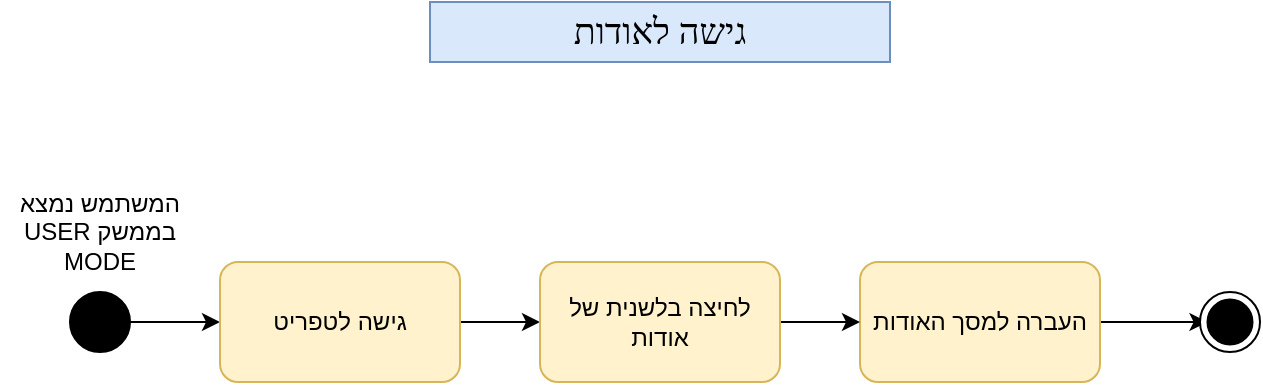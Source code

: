 <mxfile version="16.5.1" type="device"><diagram id="kgpKYQtTHZ0yAKxKKP6v" name="Page-1"><mxGraphModel dx="1038" dy="649" grid="1" gridSize="10" guides="1" tooltips="1" connect="1" arrows="1" fold="1" page="1" pageScale="1" pageWidth="850" pageHeight="1100" math="0" shadow="0"><root><mxCell id="0"/><mxCell id="1" parent="0"/><mxCell id="uczeWLMeLgXxNhw-wlqn-5" value="" style="edgeStyle=orthogonalEdgeStyle;rounded=0;orthogonalLoop=1;jettySize=auto;html=1;fontSize=18;fontColor=none;" parent="1" source="xDS9O43a5M-6E7foYpb0-1" target="xDS9O43a5M-6E7foYpb0-30" edge="1"><mxGeometry relative="1" as="geometry"/></mxCell><mxCell id="xDS9O43a5M-6E7foYpb0-1" value="" style="ellipse;whiteSpace=wrap;html=1;aspect=fixed;fillColor=#000000;" parent="1" vertex="1"><mxGeometry x="115" y="255" width="30" height="30" as="geometry"/></mxCell><mxCell id="xDS9O43a5M-6E7foYpb0-4" value="המשתמש נמצא בממשק USER MODE" style="text;html=1;strokeColor=none;fillColor=none;align=center;verticalAlign=middle;whiteSpace=wrap;rounded=0;textDirection=rtl;" parent="1" vertex="1"><mxGeometry x="80" y="210" width="100" height="30" as="geometry"/></mxCell><mxCell id="xDS9O43a5M-6E7foYpb0-5" value="" style="endArrow=classic;html=1;rounded=0;exitX=1;exitY=0.5;exitDx=0;exitDy=0;entryX=0;entryY=0.5;entryDx=0;entryDy=0;" parent="1" edge="1"><mxGeometry width="50" height="50" relative="1" as="geometry"><mxPoint x="300" y="270" as="sourcePoint"/><mxPoint x="350" y="270" as="targetPoint"/></mxGeometry></mxCell><mxCell id="uczeWLMeLgXxNhw-wlqn-4" value="" style="edgeStyle=orthogonalEdgeStyle;rounded=0;orthogonalLoop=1;jettySize=auto;html=1;fontSize=18;fontColor=none;" parent="1" source="xDS9O43a5M-6E7foYpb0-25" target="xDS9O43a5M-6E7foYpb0-47" edge="1"><mxGeometry relative="1" as="geometry"/></mxCell><mxCell id="xDS9O43a5M-6E7foYpb0-25" value="העברה למסך האודות" style="rounded=1;whiteSpace=wrap;html=1;fillColor=#fff2cc;strokeColor=#d6b656;align=center;textDirection=rtl;" parent="1" vertex="1"><mxGeometry x="510" y="240" width="120" height="60" as="geometry"/></mxCell><mxCell id="xDS9O43a5M-6E7foYpb0-30" value="גישה לטפריט" style="rounded=1;whiteSpace=wrap;html=1;fillColor=#fff2cc;strokeColor=#d6b656;align=center;textDirection=rtl;" parent="1" vertex="1"><mxGeometry x="190" y="240" width="120" height="60" as="geometry"/></mxCell><mxCell id="xDS9O43a5M-6E7foYpb0-33" value="&lt;span style=&quot;font-family: &amp;#34;david&amp;#34;&quot;&gt;&lt;font style=&quot;font-size: 18px&quot;&gt;גישה לאודות&lt;/font&gt;&lt;/span&gt;" style="rounded=0;whiteSpace=wrap;html=1;labelBackgroundColor=none;fillColor=#dae8fc;strokeColor=#6c8ebf;align=center;textDirection=rtl;fontSize=18;fontStyle=0" parent="1" vertex="1"><mxGeometry x="295" y="110" width="230" height="30" as="geometry"/></mxCell><mxCell id="xDS9O43a5M-6E7foYpb0-46" value="" style="ellipse;whiteSpace=wrap;html=1;aspect=fixed;fillColor=#FFFFFF;fontColor=none;labelBackgroundColor=none;noLabel=1;" parent="1" vertex="1"><mxGeometry x="680" y="255" width="30" height="30" as="geometry"/></mxCell><mxCell id="xDS9O43a5M-6E7foYpb0-47" value="" style="ellipse;whiteSpace=wrap;html=1;aspect=fixed;fillColor=#000000;" parent="1" vertex="1"><mxGeometry x="683.75" y="258.75" width="22.5" height="22.5" as="geometry"/></mxCell><mxCell id="uczeWLMeLgXxNhw-wlqn-2" value="" style="edgeStyle=orthogonalEdgeStyle;rounded=0;orthogonalLoop=1;jettySize=auto;html=1;fontSize=18;fontColor=none;" parent="1" source="uczeWLMeLgXxNhw-wlqn-1" target="xDS9O43a5M-6E7foYpb0-25" edge="1"><mxGeometry relative="1" as="geometry"/></mxCell><mxCell id="uczeWLMeLgXxNhw-wlqn-1" value="לחיצה בלשנית של אודות" style="rounded=1;whiteSpace=wrap;html=1;fillColor=#fff2cc;strokeColor=#d6b656;align=center;textDirection=rtl;" parent="1" vertex="1"><mxGeometry x="350" y="240" width="120" height="60" as="geometry"/></mxCell></root></mxGraphModel></diagram></mxfile>
